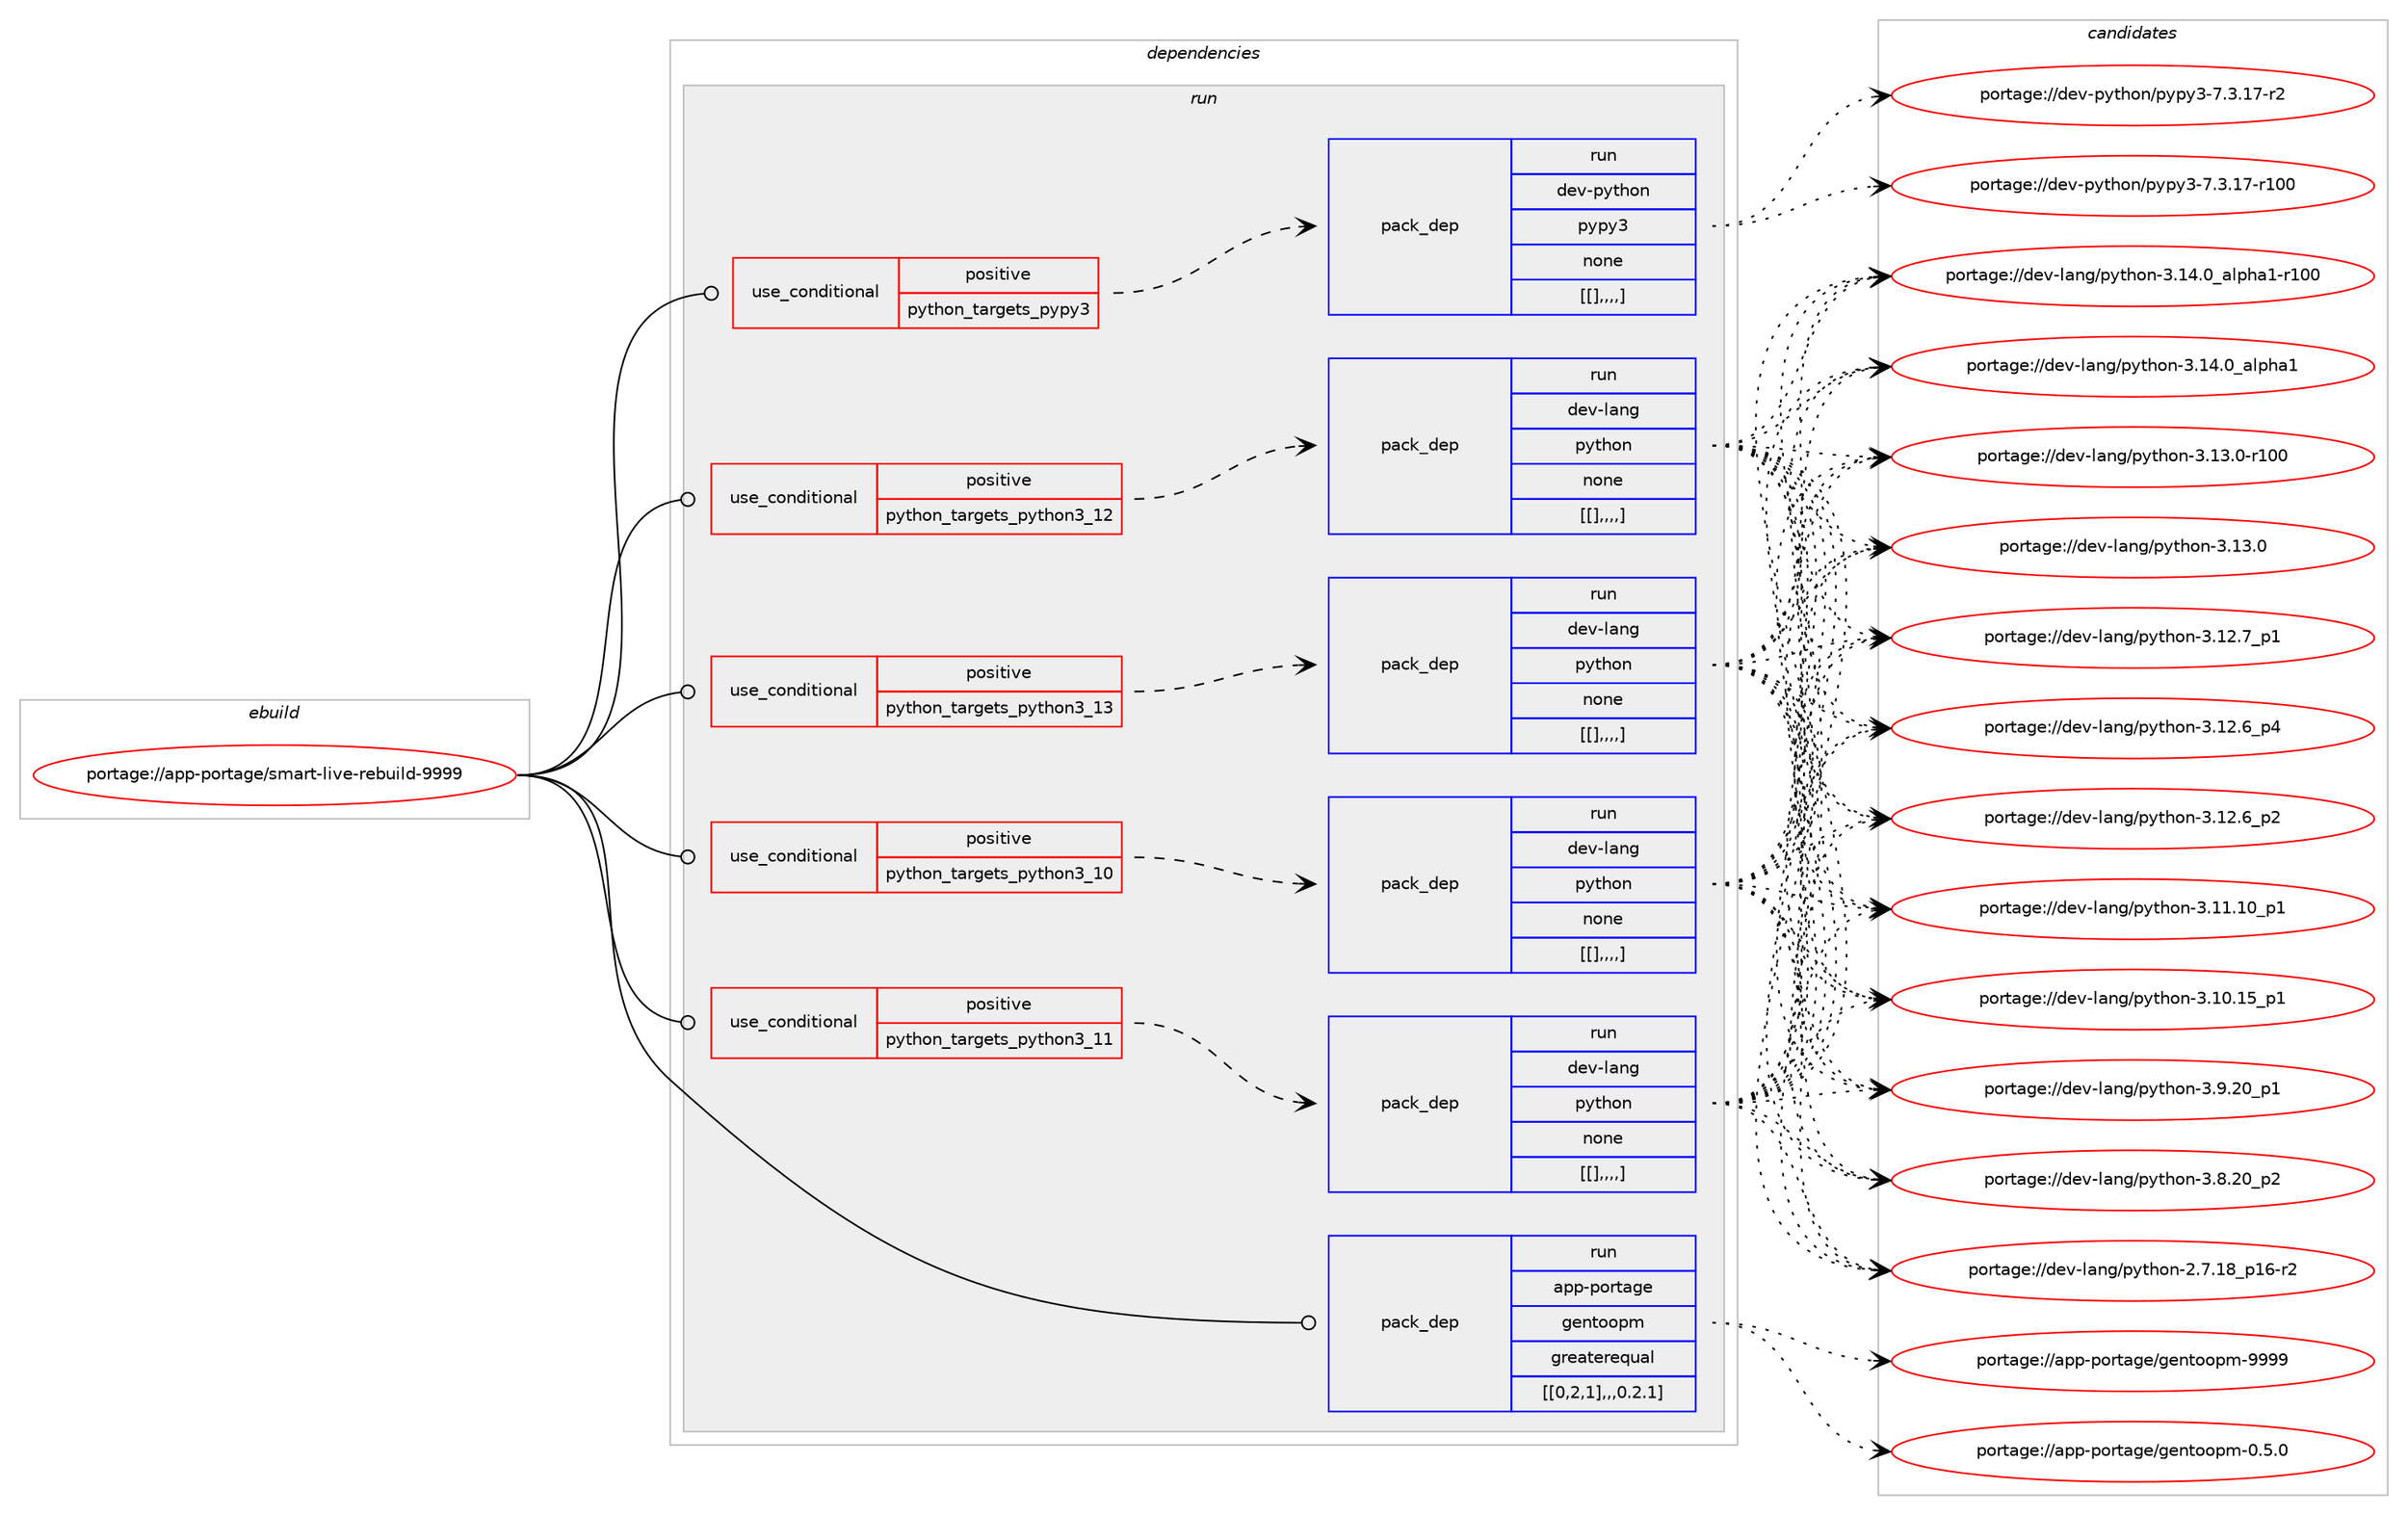 digraph prolog {

# *************
# Graph options
# *************

newrank=true;
concentrate=true;
compound=true;
graph [rankdir=LR,fontname=Helvetica,fontsize=10,ranksep=1.5];#, ranksep=2.5, nodesep=0.2];
edge  [arrowhead=vee];
node  [fontname=Helvetica,fontsize=10];

# **********
# The ebuild
# **********

subgraph cluster_leftcol {
color=gray;
label=<<i>ebuild</i>>;
id [label="portage://app-portage/smart-live-rebuild-9999", color=red, width=4, href="../app-portage/smart-live-rebuild-9999.svg"];
}

# ****************
# The dependencies
# ****************

subgraph cluster_midcol {
color=gray;
label=<<i>dependencies</i>>;
subgraph cluster_compile {
fillcolor="#eeeeee";
style=filled;
label=<<i>compile</i>>;
}
subgraph cluster_compileandrun {
fillcolor="#eeeeee";
style=filled;
label=<<i>compile and run</i>>;
}
subgraph cluster_run {
fillcolor="#eeeeee";
style=filled;
label=<<i>run</i>>;
subgraph cond15710 {
dependency54533 [label=<<TABLE BORDER="0" CELLBORDER="1" CELLSPACING="0" CELLPADDING="4"><TR><TD ROWSPAN="3" CELLPADDING="10">use_conditional</TD></TR><TR><TD>positive</TD></TR><TR><TD>python_targets_pypy3</TD></TR></TABLE>>, shape=none, color=red];
subgraph pack38284 {
dependency54538 [label=<<TABLE BORDER="0" CELLBORDER="1" CELLSPACING="0" CELLPADDING="4" WIDTH="220"><TR><TD ROWSPAN="6" CELLPADDING="30">pack_dep</TD></TR><TR><TD WIDTH="110">run</TD></TR><TR><TD>dev-python</TD></TR><TR><TD>pypy3</TD></TR><TR><TD>none</TD></TR><TR><TD>[[],,,,]</TD></TR></TABLE>>, shape=none, color=blue];
}
dependency54533:e -> dependency54538:w [weight=20,style="dashed",arrowhead="vee"];
}
id:e -> dependency54533:w [weight=20,style="solid",arrowhead="odot"];
subgraph cond15720 {
dependency54608 [label=<<TABLE BORDER="0" CELLBORDER="1" CELLSPACING="0" CELLPADDING="4"><TR><TD ROWSPAN="3" CELLPADDING="10">use_conditional</TD></TR><TR><TD>positive</TD></TR><TR><TD>python_targets_python3_10</TD></TR></TABLE>>, shape=none, color=red];
subgraph pack38337 {
dependency54610 [label=<<TABLE BORDER="0" CELLBORDER="1" CELLSPACING="0" CELLPADDING="4" WIDTH="220"><TR><TD ROWSPAN="6" CELLPADDING="30">pack_dep</TD></TR><TR><TD WIDTH="110">run</TD></TR><TR><TD>dev-lang</TD></TR><TR><TD>python</TD></TR><TR><TD>none</TD></TR><TR><TD>[[],,,,]</TD></TR></TABLE>>, shape=none, color=blue];
}
dependency54608:e -> dependency54610:w [weight=20,style="dashed",arrowhead="vee"];
}
id:e -> dependency54608:w [weight=20,style="solid",arrowhead="odot"];
subgraph cond15741 {
dependency54630 [label=<<TABLE BORDER="0" CELLBORDER="1" CELLSPACING="0" CELLPADDING="4"><TR><TD ROWSPAN="3" CELLPADDING="10">use_conditional</TD></TR><TR><TD>positive</TD></TR><TR><TD>python_targets_python3_11</TD></TR></TABLE>>, shape=none, color=red];
subgraph pack38349 {
dependency54644 [label=<<TABLE BORDER="0" CELLBORDER="1" CELLSPACING="0" CELLPADDING="4" WIDTH="220"><TR><TD ROWSPAN="6" CELLPADDING="30">pack_dep</TD></TR><TR><TD WIDTH="110">run</TD></TR><TR><TD>dev-lang</TD></TR><TR><TD>python</TD></TR><TR><TD>none</TD></TR><TR><TD>[[],,,,]</TD></TR></TABLE>>, shape=none, color=blue];
}
dependency54630:e -> dependency54644:w [weight=20,style="dashed",arrowhead="vee"];
}
id:e -> dependency54630:w [weight=20,style="solid",arrowhead="odot"];
subgraph cond15786 {
dependency54762 [label=<<TABLE BORDER="0" CELLBORDER="1" CELLSPACING="0" CELLPADDING="4"><TR><TD ROWSPAN="3" CELLPADDING="10">use_conditional</TD></TR><TR><TD>positive</TD></TR><TR><TD>python_targets_python3_12</TD></TR></TABLE>>, shape=none, color=red];
subgraph pack38453 {
dependency54802 [label=<<TABLE BORDER="0" CELLBORDER="1" CELLSPACING="0" CELLPADDING="4" WIDTH="220"><TR><TD ROWSPAN="6" CELLPADDING="30">pack_dep</TD></TR><TR><TD WIDTH="110">run</TD></TR><TR><TD>dev-lang</TD></TR><TR><TD>python</TD></TR><TR><TD>none</TD></TR><TR><TD>[[],,,,]</TD></TR></TABLE>>, shape=none, color=blue];
}
dependency54762:e -> dependency54802:w [weight=20,style="dashed",arrowhead="vee"];
}
id:e -> dependency54762:w [weight=20,style="solid",arrowhead="odot"];
subgraph cond15811 {
dependency54900 [label=<<TABLE BORDER="0" CELLBORDER="1" CELLSPACING="0" CELLPADDING="4"><TR><TD ROWSPAN="3" CELLPADDING="10">use_conditional</TD></TR><TR><TD>positive</TD></TR><TR><TD>python_targets_python3_13</TD></TR></TABLE>>, shape=none, color=red];
subgraph pack38550 {
dependency54918 [label=<<TABLE BORDER="0" CELLBORDER="1" CELLSPACING="0" CELLPADDING="4" WIDTH="220"><TR><TD ROWSPAN="6" CELLPADDING="30">pack_dep</TD></TR><TR><TD WIDTH="110">run</TD></TR><TR><TD>dev-lang</TD></TR><TR><TD>python</TD></TR><TR><TD>none</TD></TR><TR><TD>[[],,,,]</TD></TR></TABLE>>, shape=none, color=blue];
}
dependency54900:e -> dependency54918:w [weight=20,style="dashed",arrowhead="vee"];
}
id:e -> dependency54900:w [weight=20,style="solid",arrowhead="odot"];
subgraph pack38557 {
dependency54931 [label=<<TABLE BORDER="0" CELLBORDER="1" CELLSPACING="0" CELLPADDING="4" WIDTH="220"><TR><TD ROWSPAN="6" CELLPADDING="30">pack_dep</TD></TR><TR><TD WIDTH="110">run</TD></TR><TR><TD>app-portage</TD></TR><TR><TD>gentoopm</TD></TR><TR><TD>greaterequal</TD></TR><TR><TD>[[0,2,1],,,0.2.1]</TD></TR></TABLE>>, shape=none, color=blue];
}
id:e -> dependency54931:w [weight=20,style="solid",arrowhead="odot"];
}
}

# **************
# The candidates
# **************

subgraph cluster_choices {
rank=same;
color=gray;
label=<<i>candidates</i>>;

subgraph choice37393 {
color=black;
nodesep=1;
choice100101118451121211161041111104711212111212151455546514649554511450 [label="portage://dev-python/pypy3-7.3.17-r2", color=red, width=4,href="../dev-python/pypy3-7.3.17-r2.svg"];
choice1001011184511212111610411111047112121112121514555465146495545114494848 [label="portage://dev-python/pypy3-7.3.17-r100", color=red, width=4,href="../dev-python/pypy3-7.3.17-r100.svg"];
dependency54538:e -> choice100101118451121211161041111104711212111212151455546514649554511450:w [style=dotted,weight="100"];
dependency54538:e -> choice1001011184511212111610411111047112121112121514555465146495545114494848:w [style=dotted,weight="100"];
}
subgraph choice37402 {
color=black;
nodesep=1;
choice100101118451089711010347112121116104111110455146495246489597108112104974945114494848 [label="portage://dev-lang/python-3.14.0_alpha1-r100", color=red, width=4,href="../dev-lang/python-3.14.0_alpha1-r100.svg"];
choice1001011184510897110103471121211161041111104551464952464895971081121049749 [label="portage://dev-lang/python-3.14.0_alpha1", color=red, width=4,href="../dev-lang/python-3.14.0_alpha1.svg"];
choice1001011184510897110103471121211161041111104551464951464845114494848 [label="portage://dev-lang/python-3.13.0-r100", color=red, width=4,href="../dev-lang/python-3.13.0-r100.svg"];
choice10010111845108971101034711212111610411111045514649514648 [label="portage://dev-lang/python-3.13.0", color=red, width=4,href="../dev-lang/python-3.13.0.svg"];
choice100101118451089711010347112121116104111110455146495046559511249 [label="portage://dev-lang/python-3.12.7_p1", color=red, width=4,href="../dev-lang/python-3.12.7_p1.svg"];
choice100101118451089711010347112121116104111110455146495046549511252 [label="portage://dev-lang/python-3.12.6_p4", color=red, width=4,href="../dev-lang/python-3.12.6_p4.svg"];
choice100101118451089711010347112121116104111110455146495046549511250 [label="portage://dev-lang/python-3.12.6_p2", color=red, width=4,href="../dev-lang/python-3.12.6_p2.svg"];
choice10010111845108971101034711212111610411111045514649494649489511249 [label="portage://dev-lang/python-3.11.10_p1", color=red, width=4,href="../dev-lang/python-3.11.10_p1.svg"];
choice10010111845108971101034711212111610411111045514649484649539511249 [label="portage://dev-lang/python-3.10.15_p1", color=red, width=4,href="../dev-lang/python-3.10.15_p1.svg"];
choice100101118451089711010347112121116104111110455146574650489511249 [label="portage://dev-lang/python-3.9.20_p1", color=red, width=4,href="../dev-lang/python-3.9.20_p1.svg"];
choice100101118451089711010347112121116104111110455146564650489511250 [label="portage://dev-lang/python-3.8.20_p2", color=red, width=4,href="../dev-lang/python-3.8.20_p2.svg"];
choice100101118451089711010347112121116104111110455046554649569511249544511450 [label="portage://dev-lang/python-2.7.18_p16-r2", color=red, width=4,href="../dev-lang/python-2.7.18_p16-r2.svg"];
dependency54610:e -> choice100101118451089711010347112121116104111110455146495246489597108112104974945114494848:w [style=dotted,weight="100"];
dependency54610:e -> choice1001011184510897110103471121211161041111104551464952464895971081121049749:w [style=dotted,weight="100"];
dependency54610:e -> choice1001011184510897110103471121211161041111104551464951464845114494848:w [style=dotted,weight="100"];
dependency54610:e -> choice10010111845108971101034711212111610411111045514649514648:w [style=dotted,weight="100"];
dependency54610:e -> choice100101118451089711010347112121116104111110455146495046559511249:w [style=dotted,weight="100"];
dependency54610:e -> choice100101118451089711010347112121116104111110455146495046549511252:w [style=dotted,weight="100"];
dependency54610:e -> choice100101118451089711010347112121116104111110455146495046549511250:w [style=dotted,weight="100"];
dependency54610:e -> choice10010111845108971101034711212111610411111045514649494649489511249:w [style=dotted,weight="100"];
dependency54610:e -> choice10010111845108971101034711212111610411111045514649484649539511249:w [style=dotted,weight="100"];
dependency54610:e -> choice100101118451089711010347112121116104111110455146574650489511249:w [style=dotted,weight="100"];
dependency54610:e -> choice100101118451089711010347112121116104111110455146564650489511250:w [style=dotted,weight="100"];
dependency54610:e -> choice100101118451089711010347112121116104111110455046554649569511249544511450:w [style=dotted,weight="100"];
}
subgraph choice37410 {
color=black;
nodesep=1;
choice100101118451089711010347112121116104111110455146495246489597108112104974945114494848 [label="portage://dev-lang/python-3.14.0_alpha1-r100", color=red, width=4,href="../dev-lang/python-3.14.0_alpha1-r100.svg"];
choice1001011184510897110103471121211161041111104551464952464895971081121049749 [label="portage://dev-lang/python-3.14.0_alpha1", color=red, width=4,href="../dev-lang/python-3.14.0_alpha1.svg"];
choice1001011184510897110103471121211161041111104551464951464845114494848 [label="portage://dev-lang/python-3.13.0-r100", color=red, width=4,href="../dev-lang/python-3.13.0-r100.svg"];
choice10010111845108971101034711212111610411111045514649514648 [label="portage://dev-lang/python-3.13.0", color=red, width=4,href="../dev-lang/python-3.13.0.svg"];
choice100101118451089711010347112121116104111110455146495046559511249 [label="portage://dev-lang/python-3.12.7_p1", color=red, width=4,href="../dev-lang/python-3.12.7_p1.svg"];
choice100101118451089711010347112121116104111110455146495046549511252 [label="portage://dev-lang/python-3.12.6_p4", color=red, width=4,href="../dev-lang/python-3.12.6_p4.svg"];
choice100101118451089711010347112121116104111110455146495046549511250 [label="portage://dev-lang/python-3.12.6_p2", color=red, width=4,href="../dev-lang/python-3.12.6_p2.svg"];
choice10010111845108971101034711212111610411111045514649494649489511249 [label="portage://dev-lang/python-3.11.10_p1", color=red, width=4,href="../dev-lang/python-3.11.10_p1.svg"];
choice10010111845108971101034711212111610411111045514649484649539511249 [label="portage://dev-lang/python-3.10.15_p1", color=red, width=4,href="../dev-lang/python-3.10.15_p1.svg"];
choice100101118451089711010347112121116104111110455146574650489511249 [label="portage://dev-lang/python-3.9.20_p1", color=red, width=4,href="../dev-lang/python-3.9.20_p1.svg"];
choice100101118451089711010347112121116104111110455146564650489511250 [label="portage://dev-lang/python-3.8.20_p2", color=red, width=4,href="../dev-lang/python-3.8.20_p2.svg"];
choice100101118451089711010347112121116104111110455046554649569511249544511450 [label="portage://dev-lang/python-2.7.18_p16-r2", color=red, width=4,href="../dev-lang/python-2.7.18_p16-r2.svg"];
dependency54644:e -> choice100101118451089711010347112121116104111110455146495246489597108112104974945114494848:w [style=dotted,weight="100"];
dependency54644:e -> choice1001011184510897110103471121211161041111104551464952464895971081121049749:w [style=dotted,weight="100"];
dependency54644:e -> choice1001011184510897110103471121211161041111104551464951464845114494848:w [style=dotted,weight="100"];
dependency54644:e -> choice10010111845108971101034711212111610411111045514649514648:w [style=dotted,weight="100"];
dependency54644:e -> choice100101118451089711010347112121116104111110455146495046559511249:w [style=dotted,weight="100"];
dependency54644:e -> choice100101118451089711010347112121116104111110455146495046549511252:w [style=dotted,weight="100"];
dependency54644:e -> choice100101118451089711010347112121116104111110455146495046549511250:w [style=dotted,weight="100"];
dependency54644:e -> choice10010111845108971101034711212111610411111045514649494649489511249:w [style=dotted,weight="100"];
dependency54644:e -> choice10010111845108971101034711212111610411111045514649484649539511249:w [style=dotted,weight="100"];
dependency54644:e -> choice100101118451089711010347112121116104111110455146574650489511249:w [style=dotted,weight="100"];
dependency54644:e -> choice100101118451089711010347112121116104111110455146564650489511250:w [style=dotted,weight="100"];
dependency54644:e -> choice100101118451089711010347112121116104111110455046554649569511249544511450:w [style=dotted,weight="100"];
}
subgraph choice37419 {
color=black;
nodesep=1;
choice100101118451089711010347112121116104111110455146495246489597108112104974945114494848 [label="portage://dev-lang/python-3.14.0_alpha1-r100", color=red, width=4,href="../dev-lang/python-3.14.0_alpha1-r100.svg"];
choice1001011184510897110103471121211161041111104551464952464895971081121049749 [label="portage://dev-lang/python-3.14.0_alpha1", color=red, width=4,href="../dev-lang/python-3.14.0_alpha1.svg"];
choice1001011184510897110103471121211161041111104551464951464845114494848 [label="portage://dev-lang/python-3.13.0-r100", color=red, width=4,href="../dev-lang/python-3.13.0-r100.svg"];
choice10010111845108971101034711212111610411111045514649514648 [label="portage://dev-lang/python-3.13.0", color=red, width=4,href="../dev-lang/python-3.13.0.svg"];
choice100101118451089711010347112121116104111110455146495046559511249 [label="portage://dev-lang/python-3.12.7_p1", color=red, width=4,href="../dev-lang/python-3.12.7_p1.svg"];
choice100101118451089711010347112121116104111110455146495046549511252 [label="portage://dev-lang/python-3.12.6_p4", color=red, width=4,href="../dev-lang/python-3.12.6_p4.svg"];
choice100101118451089711010347112121116104111110455146495046549511250 [label="portage://dev-lang/python-3.12.6_p2", color=red, width=4,href="../dev-lang/python-3.12.6_p2.svg"];
choice10010111845108971101034711212111610411111045514649494649489511249 [label="portage://dev-lang/python-3.11.10_p1", color=red, width=4,href="../dev-lang/python-3.11.10_p1.svg"];
choice10010111845108971101034711212111610411111045514649484649539511249 [label="portage://dev-lang/python-3.10.15_p1", color=red, width=4,href="../dev-lang/python-3.10.15_p1.svg"];
choice100101118451089711010347112121116104111110455146574650489511249 [label="portage://dev-lang/python-3.9.20_p1", color=red, width=4,href="../dev-lang/python-3.9.20_p1.svg"];
choice100101118451089711010347112121116104111110455146564650489511250 [label="portage://dev-lang/python-3.8.20_p2", color=red, width=4,href="../dev-lang/python-3.8.20_p2.svg"];
choice100101118451089711010347112121116104111110455046554649569511249544511450 [label="portage://dev-lang/python-2.7.18_p16-r2", color=red, width=4,href="../dev-lang/python-2.7.18_p16-r2.svg"];
dependency54802:e -> choice100101118451089711010347112121116104111110455146495246489597108112104974945114494848:w [style=dotted,weight="100"];
dependency54802:e -> choice1001011184510897110103471121211161041111104551464952464895971081121049749:w [style=dotted,weight="100"];
dependency54802:e -> choice1001011184510897110103471121211161041111104551464951464845114494848:w [style=dotted,weight="100"];
dependency54802:e -> choice10010111845108971101034711212111610411111045514649514648:w [style=dotted,weight="100"];
dependency54802:e -> choice100101118451089711010347112121116104111110455146495046559511249:w [style=dotted,weight="100"];
dependency54802:e -> choice100101118451089711010347112121116104111110455146495046549511252:w [style=dotted,weight="100"];
dependency54802:e -> choice100101118451089711010347112121116104111110455146495046549511250:w [style=dotted,weight="100"];
dependency54802:e -> choice10010111845108971101034711212111610411111045514649494649489511249:w [style=dotted,weight="100"];
dependency54802:e -> choice10010111845108971101034711212111610411111045514649484649539511249:w [style=dotted,weight="100"];
dependency54802:e -> choice100101118451089711010347112121116104111110455146574650489511249:w [style=dotted,weight="100"];
dependency54802:e -> choice100101118451089711010347112121116104111110455146564650489511250:w [style=dotted,weight="100"];
dependency54802:e -> choice100101118451089711010347112121116104111110455046554649569511249544511450:w [style=dotted,weight="100"];
}
subgraph choice37423 {
color=black;
nodesep=1;
choice100101118451089711010347112121116104111110455146495246489597108112104974945114494848 [label="portage://dev-lang/python-3.14.0_alpha1-r100", color=red, width=4,href="../dev-lang/python-3.14.0_alpha1-r100.svg"];
choice1001011184510897110103471121211161041111104551464952464895971081121049749 [label="portage://dev-lang/python-3.14.0_alpha1", color=red, width=4,href="../dev-lang/python-3.14.0_alpha1.svg"];
choice1001011184510897110103471121211161041111104551464951464845114494848 [label="portage://dev-lang/python-3.13.0-r100", color=red, width=4,href="../dev-lang/python-3.13.0-r100.svg"];
choice10010111845108971101034711212111610411111045514649514648 [label="portage://dev-lang/python-3.13.0", color=red, width=4,href="../dev-lang/python-3.13.0.svg"];
choice100101118451089711010347112121116104111110455146495046559511249 [label="portage://dev-lang/python-3.12.7_p1", color=red, width=4,href="../dev-lang/python-3.12.7_p1.svg"];
choice100101118451089711010347112121116104111110455146495046549511252 [label="portage://dev-lang/python-3.12.6_p4", color=red, width=4,href="../dev-lang/python-3.12.6_p4.svg"];
choice100101118451089711010347112121116104111110455146495046549511250 [label="portage://dev-lang/python-3.12.6_p2", color=red, width=4,href="../dev-lang/python-3.12.6_p2.svg"];
choice10010111845108971101034711212111610411111045514649494649489511249 [label="portage://dev-lang/python-3.11.10_p1", color=red, width=4,href="../dev-lang/python-3.11.10_p1.svg"];
choice10010111845108971101034711212111610411111045514649484649539511249 [label="portage://dev-lang/python-3.10.15_p1", color=red, width=4,href="../dev-lang/python-3.10.15_p1.svg"];
choice100101118451089711010347112121116104111110455146574650489511249 [label="portage://dev-lang/python-3.9.20_p1", color=red, width=4,href="../dev-lang/python-3.9.20_p1.svg"];
choice100101118451089711010347112121116104111110455146564650489511250 [label="portage://dev-lang/python-3.8.20_p2", color=red, width=4,href="../dev-lang/python-3.8.20_p2.svg"];
choice100101118451089711010347112121116104111110455046554649569511249544511450 [label="portage://dev-lang/python-2.7.18_p16-r2", color=red, width=4,href="../dev-lang/python-2.7.18_p16-r2.svg"];
dependency54918:e -> choice100101118451089711010347112121116104111110455146495246489597108112104974945114494848:w [style=dotted,weight="100"];
dependency54918:e -> choice1001011184510897110103471121211161041111104551464952464895971081121049749:w [style=dotted,weight="100"];
dependency54918:e -> choice1001011184510897110103471121211161041111104551464951464845114494848:w [style=dotted,weight="100"];
dependency54918:e -> choice10010111845108971101034711212111610411111045514649514648:w [style=dotted,weight="100"];
dependency54918:e -> choice100101118451089711010347112121116104111110455146495046559511249:w [style=dotted,weight="100"];
dependency54918:e -> choice100101118451089711010347112121116104111110455146495046549511252:w [style=dotted,weight="100"];
dependency54918:e -> choice100101118451089711010347112121116104111110455146495046549511250:w [style=dotted,weight="100"];
dependency54918:e -> choice10010111845108971101034711212111610411111045514649494649489511249:w [style=dotted,weight="100"];
dependency54918:e -> choice10010111845108971101034711212111610411111045514649484649539511249:w [style=dotted,weight="100"];
dependency54918:e -> choice100101118451089711010347112121116104111110455146574650489511249:w [style=dotted,weight="100"];
dependency54918:e -> choice100101118451089711010347112121116104111110455146564650489511250:w [style=dotted,weight="100"];
dependency54918:e -> choice100101118451089711010347112121116104111110455046554649569511249544511450:w [style=dotted,weight="100"];
}
subgraph choice37432 {
color=black;
nodesep=1;
choice971121124511211111411697103101471031011101161111111121094557575757 [label="portage://app-portage/gentoopm-9999", color=red, width=4,href="../app-portage/gentoopm-9999.svg"];
choice97112112451121111141169710310147103101110116111111112109454846534648 [label="portage://app-portage/gentoopm-0.5.0", color=red, width=4,href="../app-portage/gentoopm-0.5.0.svg"];
dependency54931:e -> choice971121124511211111411697103101471031011101161111111121094557575757:w [style=dotted,weight="100"];
dependency54931:e -> choice97112112451121111141169710310147103101110116111111112109454846534648:w [style=dotted,weight="100"];
}
}

}
